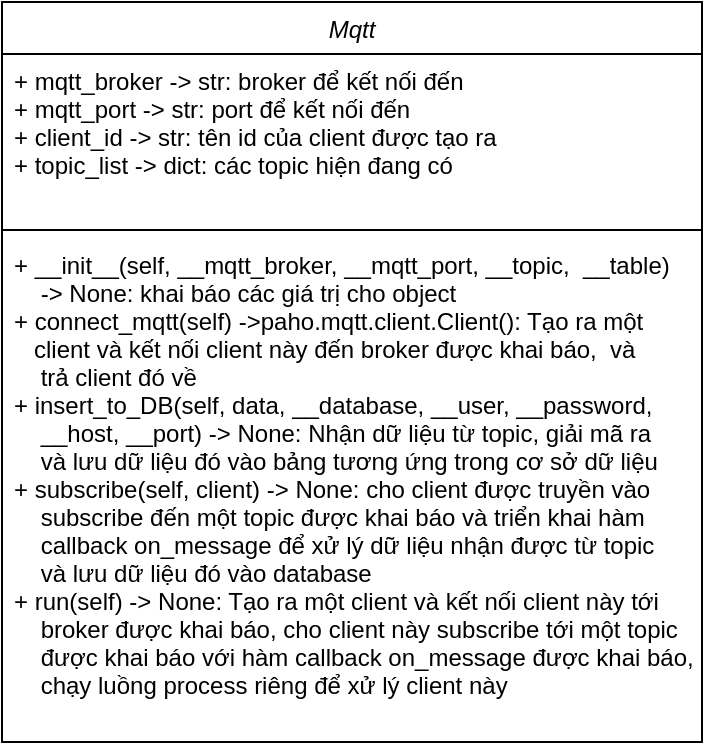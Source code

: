 <mxfile version="21.3.3" type="device" pages="2">
  <diagram id="C5RBs43oDa-KdzZeNtuy" name="Mqtt_Class">
    <mxGraphModel dx="588" dy="377" grid="1" gridSize="10" guides="1" tooltips="1" connect="1" arrows="1" fold="1" page="1" pageScale="1" pageWidth="827" pageHeight="1169" math="0" shadow="0">
      <root>
        <mxCell id="WIyWlLk6GJQsqaUBKTNV-0" />
        <mxCell id="WIyWlLk6GJQsqaUBKTNV-1" parent="WIyWlLk6GJQsqaUBKTNV-0" />
        <mxCell id="zkfFHV4jXpPFQw0GAbJ--0" value="Mqtt&#xa;" style="swimlane;fontStyle=2;align=center;verticalAlign=top;childLayout=stackLayout;horizontal=1;startSize=26;horizontalStack=0;resizeParent=1;resizeLast=0;collapsible=1;marginBottom=0;rounded=0;shadow=0;strokeWidth=1;" parent="WIyWlLk6GJQsqaUBKTNV-1" vertex="1">
          <mxGeometry x="220" y="120" width="350" height="370" as="geometry">
            <mxRectangle x="230" y="140" width="160" height="26" as="alternateBounds" />
          </mxGeometry>
        </mxCell>
        <mxCell id="zkfFHV4jXpPFQw0GAbJ--1" value="+ mqtt_broker -&gt; str: broker để kết nối đến&#xa;+ mqtt_port -&gt; str: port để kết nối đến&#xa;+ client_id -&gt; str: tên id của client được tạo ra&#xa;+ topic_list -&gt; dict: các topic hiện đang có " style="text;align=left;verticalAlign=top;spacingLeft=4;spacingRight=4;overflow=hidden;rotatable=0;points=[[0,0.5],[1,0.5]];portConstraint=eastwest;" parent="zkfFHV4jXpPFQw0GAbJ--0" vertex="1">
          <mxGeometry y="26" width="350" height="84" as="geometry" />
        </mxCell>
        <mxCell id="zkfFHV4jXpPFQw0GAbJ--4" value="" style="line;html=1;strokeWidth=1;align=left;verticalAlign=middle;spacingTop=-1;spacingLeft=3;spacingRight=3;rotatable=0;labelPosition=right;points=[];portConstraint=eastwest;" parent="zkfFHV4jXpPFQw0GAbJ--0" vertex="1">
          <mxGeometry y="110" width="350" height="8" as="geometry" />
        </mxCell>
        <mxCell id="zkfFHV4jXpPFQw0GAbJ--5" value="+ __init__(self, __mqtt_broker, __mqtt_port, __topic,  __table) &#xa;    -&gt; None: khai báo các giá trị cho object&#xa;+ connect_mqtt(self) -&gt;paho.mqtt.client.Client(): Tạo ra một &#xa;   client và kết nối client này đến broker được khai báo,  và &#xa;    trả client đó về&#xa;+ insert_to_DB(self, data, __database, __user, __password,&#xa;    __host, __port) -&gt; None: Nhận dữ liệu từ topic, giải mã ra &#xa;    và lưu dữ liệu đó vào bảng tương ứng trong cơ sở dữ liệu&#xa;+ subscribe(self, client) -&gt; None: cho client được truyền vào &#xa;    subscribe đến một topic được khai báo và triển khai hàm &#xa;    callback on_message để xử lý dữ liệu nhận được từ topic &#xa;    và lưu dữ liệu đó vào database&#xa;+ run(self) -&gt; None: Tạo ra một client và kết nối client này tới &#xa;    broker được khai báo, cho client này subscribe tới một topic&#xa;    được khai báo với hàm callback on_message được khai báo,&#xa;    chạy luồng process riêng để xử lý client này " style="text;align=left;verticalAlign=top;spacingLeft=4;spacingRight=4;overflow=hidden;rotatable=0;points=[[0,0.5],[1,0.5]];portConstraint=eastwest;" parent="zkfFHV4jXpPFQw0GAbJ--0" vertex="1">
          <mxGeometry y="118" width="350" height="252" as="geometry" />
        </mxCell>
      </root>
    </mxGraphModel>
  </diagram>
  <diagram id="5BgicBRD4lEnUaBedJcI" name="luu_do_thuat_toan">
    <mxGraphModel dx="635" dy="407" grid="1" gridSize="10" guides="1" tooltips="1" connect="1" arrows="1" fold="1" page="1" pageScale="1" pageWidth="850" pageHeight="1100" math="0" shadow="0">
      <root>
        <mxCell id="0" />
        <mxCell id="1" parent="0" />
        <mxCell id="z_z28FidqORHyVtzDRN2-3" style="edgeStyle=orthogonalEdgeStyle;rounded=0;orthogonalLoop=1;jettySize=auto;html=1;exitX=0.5;exitY=1;exitDx=0;exitDy=0;entryX=0.5;entryY=0;entryDx=0;entryDy=0;" edge="1" parent="1" source="z_z28FidqORHyVtzDRN2-1" target="z_z28FidqORHyVtzDRN2-2">
          <mxGeometry relative="1" as="geometry" />
        </mxCell>
        <mxCell id="z_z28FidqORHyVtzDRN2-1" value="Start" style="rounded=1;whiteSpace=wrap;html=1;" vertex="1" parent="1">
          <mxGeometry x="390" y="60" width="60" height="30" as="geometry" />
        </mxCell>
        <mxCell id="z_z28FidqORHyVtzDRN2-6" style="edgeStyle=orthogonalEdgeStyle;rounded=0;orthogonalLoop=1;jettySize=auto;html=1;exitX=0.5;exitY=1;exitDx=0;exitDy=0;entryX=0.5;entryY=0;entryDx=0;entryDy=0;" edge="1" parent="1" source="z_z28FidqORHyVtzDRN2-2" target="z_z28FidqORHyVtzDRN2-4">
          <mxGeometry relative="1" as="geometry" />
        </mxCell>
        <mxCell id="z_z28FidqORHyVtzDRN2-8" style="edgeStyle=orthogonalEdgeStyle;rounded=0;orthogonalLoop=1;jettySize=auto;html=1;exitX=0.5;exitY=1;exitDx=0;exitDy=0;entryX=0.5;entryY=0;entryDx=0;entryDy=0;" edge="1" parent="1" source="z_z28FidqORHyVtzDRN2-2" target="z_z28FidqORHyVtzDRN2-5">
          <mxGeometry relative="1" as="geometry" />
        </mxCell>
        <mxCell id="z_z28FidqORHyVtzDRN2-2" value="Tạo hai object client từ Class Mqtt với các tham số khởi tạo cần thiết&amp;nbsp;" style="rounded=0;whiteSpace=wrap;html=1;" vertex="1" parent="1">
          <mxGeometry x="355" y="130" width="130" height="60" as="geometry" />
        </mxCell>
        <mxCell id="z_z28FidqORHyVtzDRN2-11" style="edgeStyle=orthogonalEdgeStyle;rounded=0;orthogonalLoop=1;jettySize=auto;html=1;exitX=0.5;exitY=1;exitDx=0;exitDy=0;entryX=0.5;entryY=0;entryDx=0;entryDy=0;" edge="1" parent="1" source="z_z28FidqORHyVtzDRN2-4" target="z_z28FidqORHyVtzDRN2-9">
          <mxGeometry relative="1" as="geometry" />
        </mxCell>
        <mxCell id="z_z28FidqORHyVtzDRN2-4" value="Cho client 1 kết nối đến&amp;nbsp; broker và subscribe đến topic sensor, chạy vòng lặp liên tục" style="rounded=0;whiteSpace=wrap;html=1;" vertex="1" parent="1">
          <mxGeometry x="230" y="240" width="140" height="60" as="geometry" />
        </mxCell>
        <mxCell id="z_z28FidqORHyVtzDRN2-12" style="edgeStyle=orthogonalEdgeStyle;rounded=0;orthogonalLoop=1;jettySize=auto;html=1;exitX=0.5;exitY=1;exitDx=0;exitDy=0;entryX=0.5;entryY=0;entryDx=0;entryDy=0;" edge="1" parent="1" source="z_z28FidqORHyVtzDRN2-5" target="z_z28FidqORHyVtzDRN2-10">
          <mxGeometry relative="1" as="geometry" />
        </mxCell>
        <mxCell id="z_z28FidqORHyVtzDRN2-5" value="Cho client 2 kết nối đến broker và subscribe đến topic actuator, chạy vòng lặp liên tục" style="rounded=0;whiteSpace=wrap;html=1;" vertex="1" parent="1">
          <mxGeometry x="470" y="240" width="140" height="60" as="geometry" />
        </mxCell>
        <mxCell id="z_z28FidqORHyVtzDRN2-17" style="edgeStyle=orthogonalEdgeStyle;rounded=0;orthogonalLoop=1;jettySize=auto;html=1;exitX=0.5;exitY=1;exitDx=0;exitDy=0;entryX=0.5;entryY=0;entryDx=0;entryDy=0;" edge="1" parent="1" source="z_z28FidqORHyVtzDRN2-9" target="z_z28FidqORHyVtzDRN2-13">
          <mxGeometry relative="1" as="geometry" />
        </mxCell>
        <mxCell id="z_z28FidqORHyVtzDRN2-9" value="có dữ liệu từ &lt;br&gt;sensor gửi đến ?&amp;nbsp;" style="rhombus;whiteSpace=wrap;html=1;" vertex="1" parent="1">
          <mxGeometry x="230" y="330" width="140" height="60" as="geometry" />
        </mxCell>
        <mxCell id="z_z28FidqORHyVtzDRN2-18" style="edgeStyle=orthogonalEdgeStyle;rounded=0;orthogonalLoop=1;jettySize=auto;html=1;exitX=0.5;exitY=1;exitDx=0;exitDy=0;entryX=0.5;entryY=0;entryDx=0;entryDy=0;" edge="1" parent="1" source="z_z28FidqORHyVtzDRN2-10" target="z_z28FidqORHyVtzDRN2-16">
          <mxGeometry relative="1" as="geometry" />
        </mxCell>
        <mxCell id="z_z28FidqORHyVtzDRN2-10" value="có dữ liệu từ &lt;br&gt;actuator gửi đến ?&amp;nbsp;" style="rhombus;whiteSpace=wrap;html=1;" vertex="1" parent="1">
          <mxGeometry x="470" y="330" width="140" height="60" as="geometry" />
        </mxCell>
        <mxCell id="z_z28FidqORHyVtzDRN2-13" value="Giải mã dữ liệu nhận được, lưu vào database tương ứng&amp;nbsp;" style="rounded=0;whiteSpace=wrap;html=1;" vertex="1" parent="1">
          <mxGeometry x="240" y="430" width="120" height="60" as="geometry" />
        </mxCell>
        <mxCell id="z_z28FidqORHyVtzDRN2-16" value="Giải mã dữ liệu nhận được, lưu vào database tương ứng&amp;nbsp;" style="rounded=0;whiteSpace=wrap;html=1;" vertex="1" parent="1">
          <mxGeometry x="480" y="430" width="120" height="60" as="geometry" />
        </mxCell>
        <mxCell id="z_z28FidqORHyVtzDRN2-19" value="Yes" style="text;html=1;strokeColor=none;fillColor=none;align=center;verticalAlign=middle;whiteSpace=wrap;rounded=0;" vertex="1" parent="1">
          <mxGeometry x="290" y="390" width="60" height="30" as="geometry" />
        </mxCell>
        <mxCell id="z_z28FidqORHyVtzDRN2-20" value="Yes" style="text;html=1;strokeColor=none;fillColor=none;align=center;verticalAlign=middle;whiteSpace=wrap;rounded=0;" vertex="1" parent="1">
          <mxGeometry x="530" y="390" width="60" height="30" as="geometry" />
        </mxCell>
        <mxCell id="z_z28FidqORHyVtzDRN2-21" value="No" style="text;html=1;strokeColor=none;fillColor=none;align=center;verticalAlign=middle;whiteSpace=wrap;rounded=0;" vertex="1" parent="1">
          <mxGeometry x="170" y="320" width="60" height="30" as="geometry" />
        </mxCell>
        <mxCell id="z_z28FidqORHyVtzDRN2-23" value="" style="endArrow=classic;html=1;rounded=0;exitX=0;exitY=0.5;exitDx=0;exitDy=0;" edge="1" parent="1" source="z_z28FidqORHyVtzDRN2-9">
          <mxGeometry width="50" height="50" relative="1" as="geometry">
            <mxPoint x="400" y="440" as="sourcePoint" />
            <mxPoint x="300" y="310" as="targetPoint" />
            <Array as="points">
              <mxPoint x="210" y="360" />
              <mxPoint x="210" y="310" />
            </Array>
          </mxGeometry>
        </mxCell>
        <mxCell id="z_z28FidqORHyVtzDRN2-24" value="" style="endArrow=classic;html=1;rounded=0;exitX=0;exitY=0.5;exitDx=0;exitDy=0;" edge="1" parent="1" source="z_z28FidqORHyVtzDRN2-10">
          <mxGeometry width="50" height="50" relative="1" as="geometry">
            <mxPoint x="400" y="440" as="sourcePoint" />
            <mxPoint x="540" y="310" as="targetPoint" />
            <Array as="points">
              <mxPoint x="460" y="360" />
              <mxPoint x="460" y="340" />
              <mxPoint x="460" y="310" />
            </Array>
          </mxGeometry>
        </mxCell>
        <mxCell id="z_z28FidqORHyVtzDRN2-25" value="No" style="text;html=1;strokeColor=none;fillColor=none;align=center;verticalAlign=middle;whiteSpace=wrap;rounded=0;" vertex="1" parent="1">
          <mxGeometry x="410" y="320" width="60" height="30" as="geometry" />
        </mxCell>
      </root>
    </mxGraphModel>
  </diagram>
</mxfile>
